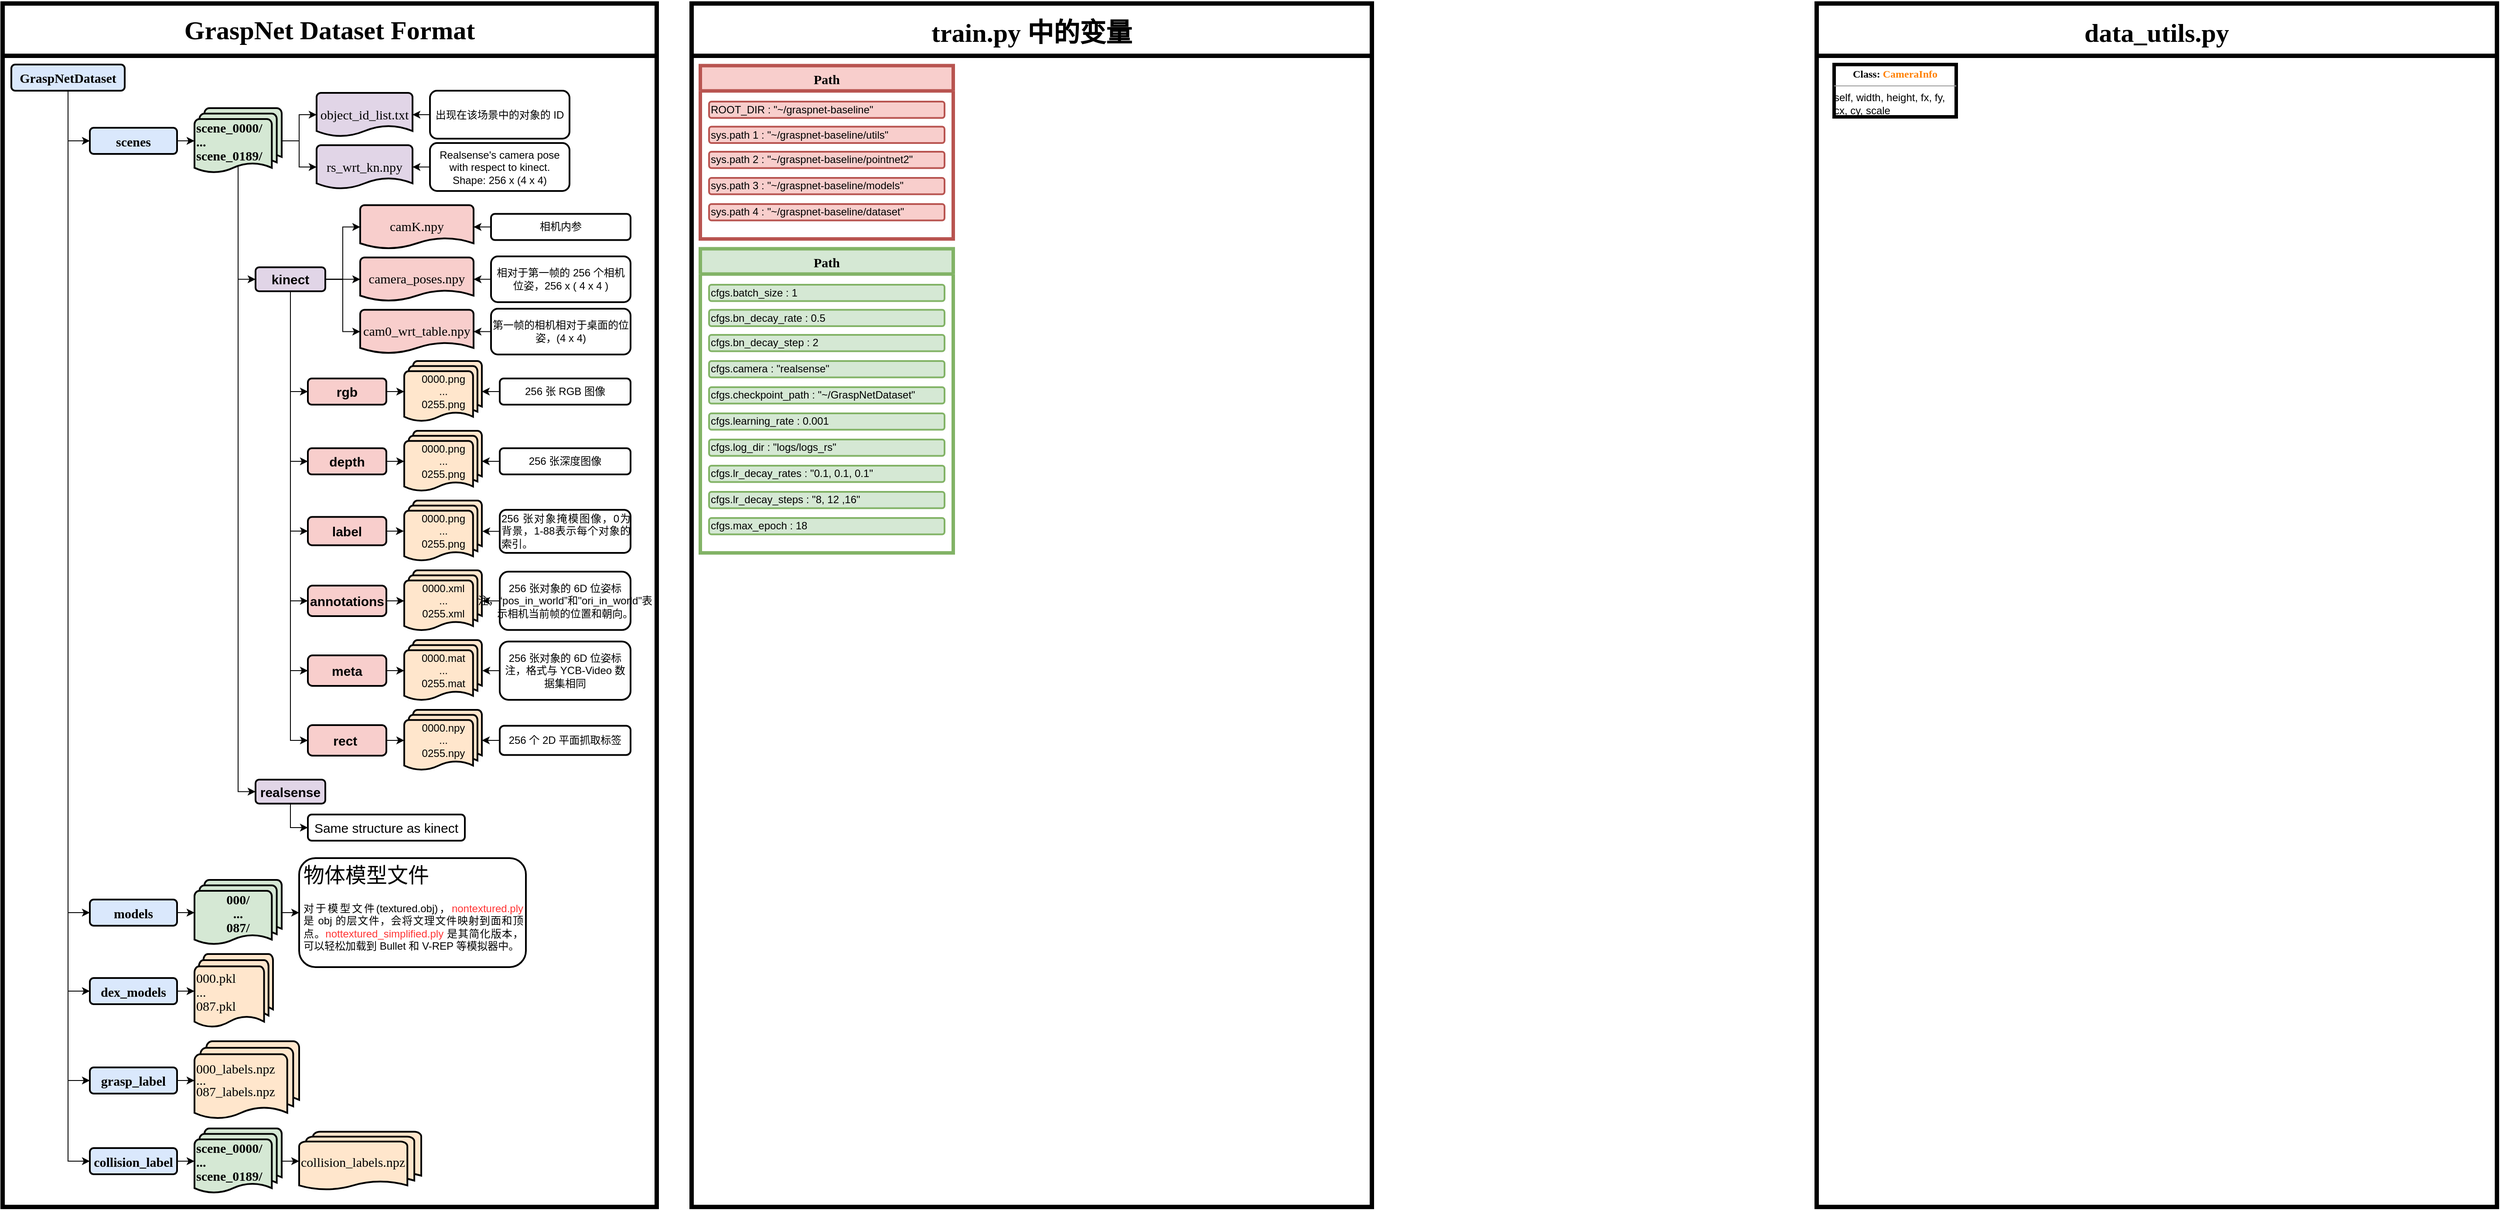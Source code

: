 <mxfile version="22.1.11" type="github">
  <diagram name="第 1 页" id="CiREt7vdbcbse35liX8I">
    <mxGraphModel dx="752" dy="425" grid="1" gridSize="10" guides="1" tooltips="1" connect="1" arrows="1" fold="1" page="1" pageScale="1" pageWidth="4681" pageHeight="3300" math="0" shadow="0">
      <root>
        <mxCell id="0" />
        <mxCell id="1" parent="0" />
        <mxCell id="m-CEzgcybGyN_hAnnrYo-291" value="&lt;h1&gt;&lt;font style=&quot;font-size: 30px;&quot; face=&quot;Times New Roman&quot;&gt;GraspNet Dataset Format&lt;/font&gt;&lt;/h1&gt;" style="swimlane;whiteSpace=wrap;html=1;startSize=60;strokeWidth=5;" parent="1" vertex="1">
          <mxGeometry x="10" y="10" width="750" height="1380" as="geometry">
            <mxRectangle x="10" y="10" width="370" height="80" as="alternateBounds" />
          </mxGeometry>
        </mxCell>
        <mxCell id="m-CEzgcybGyN_hAnnrYo-289" value="" style="group" parent="m-CEzgcybGyN_hAnnrYo-291" vertex="1" connectable="0">
          <mxGeometry x="10" y="70" width="710" height="1295" as="geometry" />
        </mxCell>
        <mxCell id="m-CEzgcybGyN_hAnnrYo-67" value="&lt;h1 style=&quot;font-size: 15px; line-height: 100%;&quot;&gt;&lt;font face=&quot;Times New Roman&quot;&gt;GraspNetDataset&lt;/font&gt;&lt;/h1&gt;" style="rounded=1;whiteSpace=wrap;html=1;align=center;strokeWidth=2;fillColor=#dae8fc;strokeColor=#000000;container=0;" parent="m-CEzgcybGyN_hAnnrYo-289" vertex="1">
          <mxGeometry width="130" height="30" as="geometry" />
        </mxCell>
        <mxCell id="m-CEzgcybGyN_hAnnrYo-72" value="" style="edgeStyle=orthogonalEdgeStyle;rounded=0;orthogonalLoop=1;jettySize=auto;html=1;exitX=0.5;exitY=1;exitDx=0;exitDy=0;entryX=0;entryY=0.5;entryDx=0;entryDy=0;" parent="m-CEzgcybGyN_hAnnrYo-289" source="m-CEzgcybGyN_hAnnrYo-67" target="m-CEzgcybGyN_hAnnrYo-71" edge="1">
          <mxGeometry relative="1" as="geometry" />
        </mxCell>
        <mxCell id="m-CEzgcybGyN_hAnnrYo-74" value="" style="edgeStyle=orthogonalEdgeStyle;rounded=0;orthogonalLoop=1;jettySize=auto;html=1;entryX=0;entryY=0.5;entryDx=0;entryDy=0;exitX=0.5;exitY=1.121;exitDx=0;exitDy=0;exitPerimeter=0;" parent="m-CEzgcybGyN_hAnnrYo-289" source="m-CEzgcybGyN_hAnnrYo-67" target="m-CEzgcybGyN_hAnnrYo-73" edge="1">
          <mxGeometry relative="1" as="geometry" />
        </mxCell>
        <mxCell id="m-CEzgcybGyN_hAnnrYo-76" value="" style="edgeStyle=orthogonalEdgeStyle;rounded=0;orthogonalLoop=1;jettySize=auto;html=1;entryX=0;entryY=0.5;entryDx=0;entryDy=0;" parent="m-CEzgcybGyN_hAnnrYo-289" source="m-CEzgcybGyN_hAnnrYo-67" target="m-CEzgcybGyN_hAnnrYo-75" edge="1">
          <mxGeometry relative="1" as="geometry" />
        </mxCell>
        <mxCell id="m-CEzgcybGyN_hAnnrYo-78" value="" style="edgeStyle=orthogonalEdgeStyle;rounded=0;orthogonalLoop=1;jettySize=auto;html=1;entryX=0;entryY=0.5;entryDx=0;entryDy=0;exitX=0.5;exitY=1;exitDx=0;exitDy=0;" parent="m-CEzgcybGyN_hAnnrYo-289" source="m-CEzgcybGyN_hAnnrYo-67" target="m-CEzgcybGyN_hAnnrYo-77" edge="1">
          <mxGeometry relative="1" as="geometry" />
        </mxCell>
        <mxCell id="m-CEzgcybGyN_hAnnrYo-112" value="&lt;h4&gt;&lt;font style=&quot;font-size: 15px;&quot;&gt;realsense&lt;/font&gt;&lt;/h4&gt;" style="rounded=1;whiteSpace=wrap;html=1;align=center;fillColor=#E1D5E7;strokeColor=#000000;strokeWidth=2;container=0;" parent="m-CEzgcybGyN_hAnnrYo-289" vertex="1">
          <mxGeometry x="280" y="820" width="80" height="27.5" as="geometry" />
        </mxCell>
        <mxCell id="m-CEzgcybGyN_hAnnrYo-126" value="&lt;div style=&quot;&quot;&gt;&lt;font style=&quot;font-size: 15px;&quot;&gt;Same structure as kinect&lt;/font&gt;&lt;/div&gt;" style="text;html=1;strokeColor=default;fillColor=none;align=center;verticalAlign=middle;whiteSpace=wrap;rounded=1;strokeWidth=2;container=0;" parent="m-CEzgcybGyN_hAnnrYo-289" vertex="1">
          <mxGeometry x="340" y="860" width="180" height="30" as="geometry" />
        </mxCell>
        <mxCell id="m-CEzgcybGyN_hAnnrYo-127" value="" style="edgeStyle=orthogonalEdgeStyle;rounded=0;orthogonalLoop=1;jettySize=auto;html=1;entryX=0;entryY=0.5;entryDx=0;entryDy=0;" parent="m-CEzgcybGyN_hAnnrYo-289" source="m-CEzgcybGyN_hAnnrYo-112" target="m-CEzgcybGyN_hAnnrYo-126" edge="1">
          <mxGeometry relative="1" as="geometry" />
        </mxCell>
        <mxCell id="m-CEzgcybGyN_hAnnrYo-69" value="&lt;h2&gt;&lt;font style=&quot;font-size: 15px;&quot; face=&quot;Times New Roman&quot;&gt;scenes&lt;/font&gt;&lt;/h2&gt;" style="rounded=1;whiteSpace=wrap;html=1;fillColor=#dae8fc;strokeColor=#000000;strokeWidth=2;container=0;" parent="m-CEzgcybGyN_hAnnrYo-289" vertex="1">
          <mxGeometry x="90" y="72.5" width="100" height="30" as="geometry" />
        </mxCell>
        <mxCell id="m-CEzgcybGyN_hAnnrYo-70" value="" style="edgeStyle=orthogonalEdgeStyle;rounded=0;orthogonalLoop=1;jettySize=auto;html=1;entryX=0;entryY=0.5;entryDx=0;entryDy=0;" parent="m-CEzgcybGyN_hAnnrYo-289" source="m-CEzgcybGyN_hAnnrYo-67" target="m-CEzgcybGyN_hAnnrYo-69" edge="1">
          <mxGeometry relative="1" as="geometry" />
        </mxCell>
        <mxCell id="m-CEzgcybGyN_hAnnrYo-99" value="&lt;h3 style=&quot;font-size: 15px; line-height: 100%;&quot;&gt;&lt;font style=&quot;font-size: 15px;&quot; face=&quot;Times New Roman&quot;&gt;scene_0000/&lt;br&gt;...&lt;br&gt;scene_0189/&lt;/font&gt;&lt;/h3&gt;" style="strokeWidth=2;html=1;shape=mxgraph.flowchart.multi-document;whiteSpace=wrap;fillColor=#d5e8d4;strokeColor=#000000;align=left;container=0;" parent="m-CEzgcybGyN_hAnnrYo-289" vertex="1">
          <mxGeometry x="210" y="50" width="100" height="75" as="geometry" />
        </mxCell>
        <mxCell id="m-CEzgcybGyN_hAnnrYo-101" value="&lt;p style=&quot;line-height: 100%;&quot;&gt;&lt;font style=&quot;font-size: 15px;&quot; face=&quot;Times New Roman&quot;&gt;object_id_list.txt&lt;/font&gt;&lt;/p&gt;" style="strokeWidth=2;html=1;shape=mxgraph.flowchart.document2;whiteSpace=wrap;size=0.25;fillColor=#e1d5e7;strokeColor=#000000;align=center;container=0;" parent="m-CEzgcybGyN_hAnnrYo-289" vertex="1">
          <mxGeometry x="350" y="32.5" width="110" height="50" as="geometry" />
        </mxCell>
        <mxCell id="m-CEzgcybGyN_hAnnrYo-103" value="&lt;div style=&quot;&quot;&gt;&lt;span style=&quot;background-color: initial;&quot;&gt;出现在该场景中的对象的 ID&lt;/span&gt;&lt;/div&gt;" style="text;html=1;strokeColor=default;fillColor=none;align=center;verticalAlign=middle;whiteSpace=wrap;rounded=1;strokeWidth=2;container=0;" parent="m-CEzgcybGyN_hAnnrYo-289" vertex="1">
          <mxGeometry x="480" y="30" width="160" height="55" as="geometry" />
        </mxCell>
        <mxCell id="m-CEzgcybGyN_hAnnrYo-105" value="&lt;p style=&quot;line-height: 100%;&quot;&gt;&lt;font style=&quot;font-size: 15px;&quot; face=&quot;Times New Roman&quot;&gt;rs_wrt_kn.npy&lt;/font&gt;&lt;/p&gt;" style="strokeWidth=2;html=1;shape=mxgraph.flowchart.document2;whiteSpace=wrap;size=0.25;fillColor=#e1d5e7;strokeColor=#000000;align=center;container=0;" parent="m-CEzgcybGyN_hAnnrYo-289" vertex="1">
          <mxGeometry x="350" y="92.5" width="110" height="50" as="geometry" />
        </mxCell>
        <mxCell id="m-CEzgcybGyN_hAnnrYo-107" value="&lt;div style=&quot;&quot;&gt;&lt;span style=&quot;background-color: initial;&quot;&gt;Realsense&#39;s camera pose with respect to kinect.&lt;/span&gt;&lt;/div&gt;&lt;div style=&quot;&quot;&gt;&lt;span style=&quot;background-color: initial;&quot;&gt;Shape: 256 x (4 x 4)&lt;/span&gt;&lt;/div&gt;" style="text;html=1;strokeColor=default;fillColor=none;align=center;verticalAlign=middle;whiteSpace=wrap;rounded=1;strokeWidth=2;container=0;" parent="m-CEzgcybGyN_hAnnrYo-289" vertex="1">
          <mxGeometry x="480" y="90" width="160" height="55" as="geometry" />
        </mxCell>
        <mxCell id="m-CEzgcybGyN_hAnnrYo-113" value="" style="edgeStyle=orthogonalEdgeStyle;rounded=0;orthogonalLoop=1;jettySize=auto;html=1;exitX=0.5;exitY=0.88;exitDx=0;exitDy=0;exitPerimeter=0;entryX=0;entryY=0.5;entryDx=0;entryDy=0;" parent="m-CEzgcybGyN_hAnnrYo-289" source="m-CEzgcybGyN_hAnnrYo-99" target="m-CEzgcybGyN_hAnnrYo-112" edge="1">
          <mxGeometry relative="1" as="geometry" />
        </mxCell>
        <mxCell id="m-CEzgcybGyN_hAnnrYo-100" value="" style="edgeStyle=orthogonalEdgeStyle;rounded=0;orthogonalLoop=1;jettySize=auto;html=1;" parent="m-CEzgcybGyN_hAnnrYo-289" source="m-CEzgcybGyN_hAnnrYo-69" target="m-CEzgcybGyN_hAnnrYo-99" edge="1">
          <mxGeometry relative="1" as="geometry" />
        </mxCell>
        <mxCell id="m-CEzgcybGyN_hAnnrYo-102" value="" style="edgeStyle=orthogonalEdgeStyle;rounded=0;orthogonalLoop=1;jettySize=auto;html=1;" parent="m-CEzgcybGyN_hAnnrYo-289" source="m-CEzgcybGyN_hAnnrYo-99" target="m-CEzgcybGyN_hAnnrYo-101" edge="1">
          <mxGeometry relative="1" as="geometry" />
        </mxCell>
        <mxCell id="m-CEzgcybGyN_hAnnrYo-104" value="" style="edgeStyle=orthogonalEdgeStyle;rounded=0;orthogonalLoop=1;jettySize=auto;html=1;" parent="m-CEzgcybGyN_hAnnrYo-289" source="m-CEzgcybGyN_hAnnrYo-103" target="m-CEzgcybGyN_hAnnrYo-101" edge="1">
          <mxGeometry relative="1" as="geometry" />
        </mxCell>
        <mxCell id="m-CEzgcybGyN_hAnnrYo-106" value="" style="edgeStyle=orthogonalEdgeStyle;rounded=0;orthogonalLoop=1;jettySize=auto;html=1;" parent="m-CEzgcybGyN_hAnnrYo-289" source="m-CEzgcybGyN_hAnnrYo-99" target="m-CEzgcybGyN_hAnnrYo-105" edge="1">
          <mxGeometry relative="1" as="geometry" />
        </mxCell>
        <mxCell id="m-CEzgcybGyN_hAnnrYo-108" value="" style="edgeStyle=orthogonalEdgeStyle;rounded=0;orthogonalLoop=1;jettySize=auto;html=1;" parent="m-CEzgcybGyN_hAnnrYo-289" source="m-CEzgcybGyN_hAnnrYo-107" target="m-CEzgcybGyN_hAnnrYo-105" edge="1">
          <mxGeometry relative="1" as="geometry" />
        </mxCell>
        <mxCell id="m-CEzgcybGyN_hAnnrYo-71" value="&lt;h2&gt;&lt;font style=&quot;font-size: 15px;&quot; face=&quot;Times New Roman&quot;&gt;models&lt;/font&gt;&lt;/h2&gt;" style="rounded=1;whiteSpace=wrap;html=1;fillColor=#dae8fc;strokeColor=#000000;strokeWidth=2;container=0;" parent="m-CEzgcybGyN_hAnnrYo-289" vertex="1">
          <mxGeometry x="90" y="957.5" width="100" height="30" as="geometry" />
        </mxCell>
        <mxCell id="m-CEzgcybGyN_hAnnrYo-93" value="&lt;h3 style=&quot;font-size: 15px; line-height: 100%;&quot;&gt;&lt;font style=&quot;font-size: 15px;&quot; face=&quot;Times New Roman&quot;&gt;000/&lt;br&gt;...&lt;br&gt;087/&lt;/font&gt;&lt;/h3&gt;" style="strokeWidth=2;html=1;shape=mxgraph.flowchart.multi-document;whiteSpace=wrap;fillColor=#d5e8d4;strokeColor=#000000;align=center;container=0;" parent="m-CEzgcybGyN_hAnnrYo-289" vertex="1">
          <mxGeometry x="210" y="935" width="100" height="75" as="geometry" />
        </mxCell>
        <mxCell id="m-CEzgcybGyN_hAnnrYo-95" value="&lt;h1&gt;&lt;span style=&quot;font-weight: normal;&quot;&gt;&lt;font face=&quot;Times New Roman&quot;&gt;物体模型文件&lt;/font&gt;&lt;/span&gt;&lt;/h1&gt;&lt;p style=&quot;text-align: justify;&quot;&gt;对于模型文件(textured.obj)，&lt;font color=&quot;#ff3333&quot;&gt;nontextured.ply&lt;/font&gt; 是 obj 的层文件，会将文理文件映射到面和顶点。&lt;font color=&quot;#ff3333&quot;&gt;nottextured_simplified.ply&lt;/font&gt; 是其简化版本，可以轻松加载到 Bullet 和 V-REP 等模拟器中。&lt;/p&gt;" style="text;html=1;strokeColor=default;fillColor=none;spacing=5;spacingTop=-20;whiteSpace=wrap;overflow=hidden;rounded=1;strokeWidth=2;container=0;" parent="m-CEzgcybGyN_hAnnrYo-289" vertex="1">
          <mxGeometry x="330" y="910" width="260" height="125" as="geometry" />
        </mxCell>
        <mxCell id="m-CEzgcybGyN_hAnnrYo-94" value="" style="edgeStyle=orthogonalEdgeStyle;rounded=0;orthogonalLoop=1;jettySize=auto;html=1;" parent="m-CEzgcybGyN_hAnnrYo-289" source="m-CEzgcybGyN_hAnnrYo-71" target="m-CEzgcybGyN_hAnnrYo-93" edge="1">
          <mxGeometry relative="1" as="geometry" />
        </mxCell>
        <mxCell id="m-CEzgcybGyN_hAnnrYo-96" value="" style="edgeStyle=orthogonalEdgeStyle;rounded=0;orthogonalLoop=1;jettySize=auto;html=1;" parent="m-CEzgcybGyN_hAnnrYo-289" source="m-CEzgcybGyN_hAnnrYo-93" target="m-CEzgcybGyN_hAnnrYo-95" edge="1">
          <mxGeometry relative="1" as="geometry" />
        </mxCell>
        <mxCell id="m-CEzgcybGyN_hAnnrYo-73" value="&lt;h2&gt;&lt;font style=&quot;font-size: 15px;&quot; face=&quot;Times New Roman&quot;&gt;dex_models&lt;/font&gt;&lt;/h2&gt;" style="rounded=1;whiteSpace=wrap;html=1;fillColor=#dae8fc;strokeColor=#000000;strokeWidth=2;container=0;" parent="m-CEzgcybGyN_hAnnrYo-289" vertex="1">
          <mxGeometry x="90" y="1047.5" width="100" height="30" as="geometry" />
        </mxCell>
        <mxCell id="m-CEzgcybGyN_hAnnrYo-88" value="&lt;p style=&quot;line-height: 100%; font-size: 15px;&quot;&gt;&lt;font style=&quot;font-size: 15px;&quot; face=&quot;Times New Roman&quot;&gt;000.pkl&lt;br&gt;...&lt;br&gt;087.pkl&lt;/font&gt;&lt;/p&gt;" style="strokeWidth=2;html=1;shape=mxgraph.flowchart.multi-document;whiteSpace=wrap;fillColor=#ffe6cc;strokeColor=#000000;align=left;container=0;" parent="m-CEzgcybGyN_hAnnrYo-289" vertex="1">
          <mxGeometry x="210" y="1020" width="90" height="85" as="geometry" />
        </mxCell>
        <mxCell id="m-CEzgcybGyN_hAnnrYo-89" value="" style="edgeStyle=orthogonalEdgeStyle;rounded=0;orthogonalLoop=1;jettySize=auto;html=1;" parent="m-CEzgcybGyN_hAnnrYo-289" source="m-CEzgcybGyN_hAnnrYo-73" target="m-CEzgcybGyN_hAnnrYo-88" edge="1">
          <mxGeometry relative="1" as="geometry" />
        </mxCell>
        <mxCell id="m-CEzgcybGyN_hAnnrYo-75" value="&lt;h2&gt;&lt;font style=&quot;font-size: 15px;&quot; face=&quot;Times New Roman&quot;&gt;grasp_label&lt;/font&gt;&lt;/h2&gt;" style="rounded=1;whiteSpace=wrap;html=1;fillColor=#dae8fc;strokeColor=#000000;strokeWidth=2;container=0;" parent="m-CEzgcybGyN_hAnnrYo-289" vertex="1">
          <mxGeometry x="90" y="1150" width="100" height="30" as="geometry" />
        </mxCell>
        <mxCell id="m-CEzgcybGyN_hAnnrYo-84" value="&lt;div style=&quot;line-height: 100%;&quot;&gt;&lt;span style=&quot;font-size: 15px;&quot;&gt;&lt;font face=&quot;Times New Roman&quot;&gt;000_labels.npz&lt;/font&gt;&lt;/span&gt;&lt;/div&gt;&lt;div style=&quot;line-height: 100%;&quot;&gt;&lt;span style=&quot;font-size: 15px;&quot;&gt;&lt;font face=&quot;gPePc3Dz50U2czc4cAkq&quot;&gt;...&lt;/font&gt;&lt;/span&gt;&lt;/div&gt;&lt;div style=&quot;line-height: 100%;&quot;&gt;&lt;span style=&quot;font-size: 15px;&quot;&gt;&lt;font face=&quot;gPePc3Dz50U2czc4cAkq&quot;&gt;087_labels.npz&lt;/font&gt;&lt;/span&gt;&lt;/div&gt;" style="strokeWidth=2;html=1;shape=mxgraph.flowchart.multi-document;whiteSpace=wrap;fillColor=#ffe6cc;strokeColor=#000000;align=left;container=0;" parent="m-CEzgcybGyN_hAnnrYo-289" vertex="1">
          <mxGeometry x="210" y="1120" width="120" height="90" as="geometry" />
        </mxCell>
        <mxCell id="m-CEzgcybGyN_hAnnrYo-85" value="" style="edgeStyle=orthogonalEdgeStyle;rounded=0;orthogonalLoop=1;jettySize=auto;html=1;" parent="m-CEzgcybGyN_hAnnrYo-289" source="m-CEzgcybGyN_hAnnrYo-75" target="m-CEzgcybGyN_hAnnrYo-84" edge="1">
          <mxGeometry relative="1" as="geometry" />
        </mxCell>
        <mxCell id="m-CEzgcybGyN_hAnnrYo-77" value="&lt;h2&gt;&lt;font style=&quot;font-size: 15px;&quot; face=&quot;Times New Roman&quot;&gt;collision_label&lt;/font&gt;&lt;/h2&gt;" style="rounded=1;whiteSpace=wrap;html=1;fillColor=#dae8fc;strokeColor=#000000;strokeWidth=2;container=0;" parent="m-CEzgcybGyN_hAnnrYo-289" vertex="1">
          <mxGeometry x="90" y="1242.5" width="100" height="30" as="geometry" />
        </mxCell>
        <mxCell id="m-CEzgcybGyN_hAnnrYo-79" value="&lt;h3 style=&quot;font-size: 15px; line-height: 100%;&quot;&gt;&lt;font style=&quot;font-size: 15px;&quot; face=&quot;Times New Roman&quot;&gt;scene_0000/&lt;br&gt;...&lt;br&gt;scene_0189/&lt;/font&gt;&lt;/h3&gt;" style="strokeWidth=2;html=1;shape=mxgraph.flowchart.multi-document;whiteSpace=wrap;fillColor=#d5e8d4;strokeColor=#000000;align=left;container=0;" parent="m-CEzgcybGyN_hAnnrYo-289" vertex="1">
          <mxGeometry x="210" y="1220" width="100" height="75" as="geometry" />
        </mxCell>
        <mxCell id="m-CEzgcybGyN_hAnnrYo-81" value="&lt;font style=&quot;font-size: 15px;&quot; face=&quot;Times New Roman&quot;&gt;collision_labels.npz&lt;/font&gt;" style="strokeWidth=2;html=1;shape=mxgraph.flowchart.multi-document;whiteSpace=wrap;fillColor=#ffe6cc;strokeColor=#000000;align=left;container=0;" parent="m-CEzgcybGyN_hAnnrYo-289" vertex="1">
          <mxGeometry x="330" y="1223.75" width="140" height="67.5" as="geometry" />
        </mxCell>
        <mxCell id="m-CEzgcybGyN_hAnnrYo-80" value="" style="edgeStyle=orthogonalEdgeStyle;rounded=0;orthogonalLoop=1;jettySize=auto;html=1;" parent="m-CEzgcybGyN_hAnnrYo-289" source="m-CEzgcybGyN_hAnnrYo-77" target="m-CEzgcybGyN_hAnnrYo-79" edge="1">
          <mxGeometry relative="1" as="geometry" />
        </mxCell>
        <mxCell id="m-CEzgcybGyN_hAnnrYo-82" value="" style="edgeStyle=orthogonalEdgeStyle;rounded=0;orthogonalLoop=1;jettySize=auto;html=1;" parent="m-CEzgcybGyN_hAnnrYo-289" source="m-CEzgcybGyN_hAnnrYo-79" target="m-CEzgcybGyN_hAnnrYo-81" edge="1">
          <mxGeometry relative="1" as="geometry" />
        </mxCell>
        <mxCell id="m-CEzgcybGyN_hAnnrYo-192" value="&lt;h4&gt;&lt;span style=&quot;font-size: 15px;&quot;&gt;rect&amp;nbsp;&lt;/span&gt;&lt;/h4&gt;" style="rounded=1;whiteSpace=wrap;html=1;align=center;fillColor=#f8cecc;strokeColor=#000000;strokeWidth=2;container=0;" parent="m-CEzgcybGyN_hAnnrYo-289" vertex="1">
          <mxGeometry x="340" y="757.5" width="90" height="35" as="geometry" />
        </mxCell>
        <mxCell id="m-CEzgcybGyN_hAnnrYo-194" value="0000.npy&lt;br&gt;...&lt;br&gt;0255.npy" style="strokeWidth=2;html=1;shape=mxgraph.flowchart.multi-document;whiteSpace=wrap;fillColor=#ffe6cc;strokeColor=#000000;container=0;" parent="m-CEzgcybGyN_hAnnrYo-289" vertex="1">
          <mxGeometry x="450.5" y="740" width="89" height="70" as="geometry" />
        </mxCell>
        <mxCell id="m-CEzgcybGyN_hAnnrYo-196" value="&lt;div style=&quot;&quot;&gt;256 个 2D 平面抓取标签&lt;/div&gt;" style="text;html=1;strokeColor=default;fillColor=none;align=center;verticalAlign=middle;whiteSpace=wrap;rounded=1;strokeWidth=2;container=0;" parent="m-CEzgcybGyN_hAnnrYo-289" vertex="1">
          <mxGeometry x="560" y="758.28" width="150" height="33.44" as="geometry" />
        </mxCell>
        <mxCell id="m-CEzgcybGyN_hAnnrYo-195" value="" style="edgeStyle=orthogonalEdgeStyle;rounded=0;orthogonalLoop=1;jettySize=auto;html=1;" parent="m-CEzgcybGyN_hAnnrYo-289" source="m-CEzgcybGyN_hAnnrYo-192" target="m-CEzgcybGyN_hAnnrYo-194" edge="1">
          <mxGeometry relative="1" as="geometry" />
        </mxCell>
        <mxCell id="m-CEzgcybGyN_hAnnrYo-197" value="" style="edgeStyle=orthogonalEdgeStyle;rounded=0;orthogonalLoop=1;jettySize=auto;html=1;" parent="m-CEzgcybGyN_hAnnrYo-289" source="m-CEzgcybGyN_hAnnrYo-196" target="m-CEzgcybGyN_hAnnrYo-194" edge="1">
          <mxGeometry relative="1" as="geometry" />
        </mxCell>
        <mxCell id="m-CEzgcybGyN_hAnnrYo-183" value="&lt;h4&gt;&lt;span style=&quot;font-size: 15px;&quot;&gt;meta&lt;/span&gt;&lt;/h4&gt;" style="rounded=1;whiteSpace=wrap;html=1;align=center;fillColor=#f8cecc;strokeColor=#000000;strokeWidth=2;container=0;" parent="m-CEzgcybGyN_hAnnrYo-289" vertex="1">
          <mxGeometry x="340" y="677.5" width="90" height="35" as="geometry" />
        </mxCell>
        <mxCell id="m-CEzgcybGyN_hAnnrYo-185" value="0000.mat&lt;br&gt;...&lt;br&gt;0255.mat" style="strokeWidth=2;html=1;shape=mxgraph.flowchart.multi-document;whiteSpace=wrap;fillColor=#ffe6cc;strokeColor=#000000;container=0;" parent="m-CEzgcybGyN_hAnnrYo-289" vertex="1">
          <mxGeometry x="450.5" y="660" width="89" height="70" as="geometry" />
        </mxCell>
        <mxCell id="m-CEzgcybGyN_hAnnrYo-187" value="&lt;div style=&quot;&quot;&gt;256 张对象的 6D 位姿标注，格式与 YCB-Video 数据集相同&lt;/div&gt;" style="text;html=1;strokeColor=default;fillColor=none;align=center;verticalAlign=middle;whiteSpace=wrap;rounded=1;strokeWidth=2;container=0;" parent="m-CEzgcybGyN_hAnnrYo-289" vertex="1">
          <mxGeometry x="560" y="661.57" width="150" height="66.87" as="geometry" />
        </mxCell>
        <mxCell id="m-CEzgcybGyN_hAnnrYo-186" value="" style="edgeStyle=orthogonalEdgeStyle;rounded=0;orthogonalLoop=1;jettySize=auto;html=1;" parent="m-CEzgcybGyN_hAnnrYo-289" source="m-CEzgcybGyN_hAnnrYo-183" target="m-CEzgcybGyN_hAnnrYo-185" edge="1">
          <mxGeometry relative="1" as="geometry" />
        </mxCell>
        <mxCell id="m-CEzgcybGyN_hAnnrYo-188" value="" style="edgeStyle=orthogonalEdgeStyle;rounded=0;orthogonalLoop=1;jettySize=auto;html=1;" parent="m-CEzgcybGyN_hAnnrYo-289" source="m-CEzgcybGyN_hAnnrYo-187" target="m-CEzgcybGyN_hAnnrYo-185" edge="1">
          <mxGeometry relative="1" as="geometry" />
        </mxCell>
        <mxCell id="m-CEzgcybGyN_hAnnrYo-152" value="&lt;h4&gt;&lt;span style=&quot;font-size: 15px;&quot;&gt;annotations&lt;/span&gt;&lt;/h4&gt;" style="rounded=1;whiteSpace=wrap;html=1;align=center;fillColor=#f8cecc;strokeColor=#000000;strokeWidth=2;container=0;" parent="m-CEzgcybGyN_hAnnrYo-289" vertex="1">
          <mxGeometry x="340" y="597.5" width="90" height="35" as="geometry" />
        </mxCell>
        <mxCell id="m-CEzgcybGyN_hAnnrYo-176" value="0000.xml&lt;br&gt;...&lt;br&gt;0255.xml" style="strokeWidth=2;html=1;shape=mxgraph.flowchart.multi-document;whiteSpace=wrap;fillColor=#ffe6cc;strokeColor=#000000;container=0;" parent="m-CEzgcybGyN_hAnnrYo-289" vertex="1">
          <mxGeometry x="450.5" y="580" width="89" height="70" as="geometry" />
        </mxCell>
        <mxCell id="m-CEzgcybGyN_hAnnrYo-178" value="&lt;div style=&quot;&quot;&gt;256 张对象的 6D 位姿标注，“pos_in_world”和&quot;ori_in_world&quot;表示相机当前帧的位置和朝向。&lt;/div&gt;" style="text;html=1;strokeColor=default;fillColor=none;align=center;verticalAlign=middle;whiteSpace=wrap;rounded=1;strokeWidth=2;container=0;" parent="m-CEzgcybGyN_hAnnrYo-289" vertex="1">
          <mxGeometry x="560" y="581.56" width="150" height="66.87" as="geometry" />
        </mxCell>
        <mxCell id="m-CEzgcybGyN_hAnnrYo-177" value="" style="edgeStyle=orthogonalEdgeStyle;rounded=0;orthogonalLoop=1;jettySize=auto;html=1;" parent="m-CEzgcybGyN_hAnnrYo-289" source="m-CEzgcybGyN_hAnnrYo-152" target="m-CEzgcybGyN_hAnnrYo-176" edge="1">
          <mxGeometry relative="1" as="geometry" />
        </mxCell>
        <mxCell id="m-CEzgcybGyN_hAnnrYo-179" value="" style="edgeStyle=orthogonalEdgeStyle;rounded=0;orthogonalLoop=1;jettySize=auto;html=1;" parent="m-CEzgcybGyN_hAnnrYo-289" source="m-CEzgcybGyN_hAnnrYo-178" target="m-CEzgcybGyN_hAnnrYo-176" edge="1">
          <mxGeometry relative="1" as="geometry" />
        </mxCell>
        <mxCell id="m-CEzgcybGyN_hAnnrYo-150" value="&lt;h4&gt;&lt;span style=&quot;font-size: 15px;&quot;&gt;label&lt;/span&gt;&lt;/h4&gt;" style="rounded=1;whiteSpace=wrap;html=1;align=center;fillColor=#f8cecc;strokeColor=#000000;strokeWidth=2;container=0;" parent="m-CEzgcybGyN_hAnnrYo-289" vertex="1">
          <mxGeometry x="340" y="518.75" width="90" height="32.5" as="geometry" />
        </mxCell>
        <mxCell id="m-CEzgcybGyN_hAnnrYo-168" value="0000.png&lt;br&gt;...&lt;br&gt;0255.png" style="strokeWidth=2;html=1;shape=mxgraph.flowchart.multi-document;whiteSpace=wrap;fillColor=#ffe6cc;strokeColor=#000000;container=0;" parent="m-CEzgcybGyN_hAnnrYo-289" vertex="1">
          <mxGeometry x="450.5" y="500" width="89" height="70" as="geometry" />
        </mxCell>
        <mxCell id="m-CEzgcybGyN_hAnnrYo-172" value="&lt;div style=&quot;text-align: justify;&quot;&gt;256 张对象掩模图像，0为背景，1-88表示每个对象的索引。&lt;/div&gt;" style="text;html=1;strokeColor=default;fillColor=none;align=left;verticalAlign=middle;whiteSpace=wrap;rounded=1;strokeWidth=2;container=0;" parent="m-CEzgcybGyN_hAnnrYo-289" vertex="1">
          <mxGeometry x="560" y="510.63" width="150" height="49.37" as="geometry" />
        </mxCell>
        <mxCell id="m-CEzgcybGyN_hAnnrYo-171" value="" style="edgeStyle=orthogonalEdgeStyle;rounded=0;orthogonalLoop=1;jettySize=auto;html=1;" parent="m-CEzgcybGyN_hAnnrYo-289" source="m-CEzgcybGyN_hAnnrYo-150" target="m-CEzgcybGyN_hAnnrYo-168" edge="1">
          <mxGeometry relative="1" as="geometry" />
        </mxCell>
        <mxCell id="m-CEzgcybGyN_hAnnrYo-173" value="" style="edgeStyle=orthogonalEdgeStyle;rounded=0;orthogonalLoop=1;jettySize=auto;html=1;" parent="m-CEzgcybGyN_hAnnrYo-289" source="m-CEzgcybGyN_hAnnrYo-172" target="m-CEzgcybGyN_hAnnrYo-168" edge="1">
          <mxGeometry relative="1" as="geometry" />
        </mxCell>
        <mxCell id="m-CEzgcybGyN_hAnnrYo-148" value="&lt;h4&gt;&lt;span style=&quot;font-size: 15px;&quot;&gt;depth&lt;/span&gt;&lt;/h4&gt;" style="rounded=1;whiteSpace=wrap;html=1;align=center;fillColor=#f8cecc;strokeColor=#000000;strokeWidth=2;container=0;" parent="m-CEzgcybGyN_hAnnrYo-289" vertex="1">
          <mxGeometry x="340" y="440" width="90" height="30" as="geometry" />
        </mxCell>
        <mxCell id="m-CEzgcybGyN_hAnnrYo-162" value="0000.png&lt;br&gt;...&lt;br&gt;0255.png" style="strokeWidth=2;html=1;shape=mxgraph.flowchart.multi-document;whiteSpace=wrap;fillColor=#ffe6cc;strokeColor=#000000;container=0;" parent="m-CEzgcybGyN_hAnnrYo-289" vertex="1">
          <mxGeometry x="450.5" y="420" width="89" height="70" as="geometry" />
        </mxCell>
        <mxCell id="m-CEzgcybGyN_hAnnrYo-164" value="&lt;div style=&quot;&quot;&gt;256 张深度图像&lt;/div&gt;" style="text;html=1;strokeColor=default;fillColor=none;align=center;verticalAlign=middle;whiteSpace=wrap;rounded=1;strokeWidth=2;container=0;" parent="m-CEzgcybGyN_hAnnrYo-289" vertex="1">
          <mxGeometry x="560" y="440" width="150" height="30" as="geometry" />
        </mxCell>
        <mxCell id="m-CEzgcybGyN_hAnnrYo-163" value="" style="edgeStyle=orthogonalEdgeStyle;rounded=0;orthogonalLoop=1;jettySize=auto;html=1;" parent="m-CEzgcybGyN_hAnnrYo-289" source="m-CEzgcybGyN_hAnnrYo-148" target="m-CEzgcybGyN_hAnnrYo-162" edge="1">
          <mxGeometry relative="1" as="geometry" />
        </mxCell>
        <mxCell id="m-CEzgcybGyN_hAnnrYo-165" value="" style="edgeStyle=orthogonalEdgeStyle;rounded=0;orthogonalLoop=1;jettySize=auto;html=1;" parent="m-CEzgcybGyN_hAnnrYo-289" source="m-CEzgcybGyN_hAnnrYo-164" target="m-CEzgcybGyN_hAnnrYo-162" edge="1">
          <mxGeometry relative="1" as="geometry" />
        </mxCell>
        <mxCell id="m-CEzgcybGyN_hAnnrYo-146" value="&lt;h4&gt;&lt;span style=&quot;font-size: 15px;&quot;&gt;rgb&lt;/span&gt;&lt;/h4&gt;" style="rounded=1;whiteSpace=wrap;html=1;align=center;fillColor=#f8cecc;strokeColor=#000000;strokeWidth=2;container=0;" parent="m-CEzgcybGyN_hAnnrYo-289" vertex="1">
          <mxGeometry x="340" y="360" width="90" height="30" as="geometry" />
        </mxCell>
        <mxCell id="m-CEzgcybGyN_hAnnrYo-156" value="0000.png&lt;br&gt;...&lt;br&gt;0255.png" style="strokeWidth=2;html=1;shape=mxgraph.flowchart.multi-document;whiteSpace=wrap;fillColor=#ffe6cc;strokeColor=#000000;container=0;" parent="m-CEzgcybGyN_hAnnrYo-289" vertex="1">
          <mxGeometry x="450.5" y="340" width="89" height="70" as="geometry" />
        </mxCell>
        <mxCell id="m-CEzgcybGyN_hAnnrYo-158" value="&lt;div style=&quot;&quot;&gt;256 张 RGB 图像&lt;/div&gt;" style="text;html=1;strokeColor=default;fillColor=none;align=center;verticalAlign=middle;whiteSpace=wrap;rounded=1;strokeWidth=2;container=0;" parent="m-CEzgcybGyN_hAnnrYo-289" vertex="1">
          <mxGeometry x="560" y="360" width="150" height="30" as="geometry" />
        </mxCell>
        <mxCell id="m-CEzgcybGyN_hAnnrYo-157" value="" style="edgeStyle=orthogonalEdgeStyle;rounded=0;orthogonalLoop=1;jettySize=auto;html=1;" parent="m-CEzgcybGyN_hAnnrYo-289" source="m-CEzgcybGyN_hAnnrYo-146" target="m-CEzgcybGyN_hAnnrYo-156" edge="1">
          <mxGeometry relative="1" as="geometry" />
        </mxCell>
        <mxCell id="m-CEzgcybGyN_hAnnrYo-159" value="" style="edgeStyle=orthogonalEdgeStyle;rounded=0;orthogonalLoop=1;jettySize=auto;html=1;" parent="m-CEzgcybGyN_hAnnrYo-289" source="m-CEzgcybGyN_hAnnrYo-158" target="m-CEzgcybGyN_hAnnrYo-156" edge="1">
          <mxGeometry relative="1" as="geometry" />
        </mxCell>
        <mxCell id="m-CEzgcybGyN_hAnnrYo-110" value="&lt;h4&gt;&lt;font style=&quot;font-size: 15px;&quot;&gt;kinect&lt;/font&gt;&lt;/h4&gt;" style="rounded=1;whiteSpace=wrap;html=1;align=center;fillColor=#e1d5e7;strokeColor=#000000;strokeWidth=2;container=0;" parent="m-CEzgcybGyN_hAnnrYo-289" vertex="1">
          <mxGeometry x="280" y="232.5" width="80" height="27.5" as="geometry" />
        </mxCell>
        <mxCell id="m-CEzgcybGyN_hAnnrYo-111" value="" style="edgeStyle=orthogonalEdgeStyle;rounded=0;orthogonalLoop=1;jettySize=auto;html=1;entryX=0;entryY=0.5;entryDx=0;entryDy=0;" parent="m-CEzgcybGyN_hAnnrYo-289" source="m-CEzgcybGyN_hAnnrYo-99" target="m-CEzgcybGyN_hAnnrYo-110" edge="1">
          <mxGeometry relative="1" as="geometry" />
        </mxCell>
        <mxCell id="m-CEzgcybGyN_hAnnrYo-132" value="" style="edgeStyle=orthogonalEdgeStyle;rounded=0;orthogonalLoop=1;jettySize=auto;html=1;entryX=0;entryY=0.5;entryDx=0;entryDy=0;entryPerimeter=0;" parent="m-CEzgcybGyN_hAnnrYo-289" source="m-CEzgcybGyN_hAnnrYo-110" target="m-CEzgcybGyN_hAnnrYo-129" edge="1">
          <mxGeometry relative="1" as="geometry" />
        </mxCell>
        <mxCell id="m-CEzgcybGyN_hAnnrYo-133" style="edgeStyle=orthogonalEdgeStyle;rounded=0;orthogonalLoop=1;jettySize=auto;html=1;" parent="m-CEzgcybGyN_hAnnrYo-289" source="m-CEzgcybGyN_hAnnrYo-110" target="m-CEzgcybGyN_hAnnrYo-130" edge="1">
          <mxGeometry relative="1" as="geometry" />
        </mxCell>
        <mxCell id="m-CEzgcybGyN_hAnnrYo-134" style="edgeStyle=orthogonalEdgeStyle;rounded=0;orthogonalLoop=1;jettySize=auto;html=1;entryX=0;entryY=0.5;entryDx=0;entryDy=0;entryPerimeter=0;" parent="m-CEzgcybGyN_hAnnrYo-289" source="m-CEzgcybGyN_hAnnrYo-110" target="m-CEzgcybGyN_hAnnrYo-131" edge="1">
          <mxGeometry relative="1" as="geometry" />
        </mxCell>
        <mxCell id="m-CEzgcybGyN_hAnnrYo-129" value="&lt;p style=&quot;line-height: 100%;&quot;&gt;&lt;font style=&quot;font-size: 15px;&quot; face=&quot;Times New Roman&quot;&gt;camK.npy&lt;/font&gt;&lt;/p&gt;" style="strokeWidth=2;html=1;shape=mxgraph.flowchart.document2;whiteSpace=wrap;size=0.25;fillColor=#f8cecc;strokeColor=#000000;align=center;container=0;" parent="m-CEzgcybGyN_hAnnrYo-289" vertex="1">
          <mxGeometry x="400" y="161.25" width="130" height="50" as="geometry" />
        </mxCell>
        <mxCell id="m-CEzgcybGyN_hAnnrYo-130" value="&lt;p style=&quot;line-height: 100%;&quot;&gt;&lt;font style=&quot;font-size: 15px;&quot; face=&quot;Times New Roman&quot;&gt;camera_poses.npy&lt;/font&gt;&lt;/p&gt;" style="strokeWidth=2;html=1;shape=mxgraph.flowchart.document2;whiteSpace=wrap;size=0.25;fillColor=#f8cecc;strokeColor=#000000;align=center;container=0;" parent="m-CEzgcybGyN_hAnnrYo-289" vertex="1">
          <mxGeometry x="400" y="221.25" width="130" height="50" as="geometry" />
        </mxCell>
        <mxCell id="m-CEzgcybGyN_hAnnrYo-131" value="&lt;p style=&quot;line-height: 100%;&quot;&gt;&lt;font style=&quot;font-size: 15px;&quot; face=&quot;Times New Roman&quot;&gt;cam0_wrt_table.npy&lt;/font&gt;&lt;/p&gt;" style="strokeWidth=2;html=1;shape=mxgraph.flowchart.document2;whiteSpace=wrap;size=0.25;fillColor=#f8cecc;strokeColor=#000000;align=center;container=0;" parent="m-CEzgcybGyN_hAnnrYo-289" vertex="1">
          <mxGeometry x="400" y="281.25" width="130" height="50" as="geometry" />
        </mxCell>
        <mxCell id="m-CEzgcybGyN_hAnnrYo-135" value="&lt;div style=&quot;&quot;&gt;相机内参&lt;/div&gt;" style="text;html=1;strokeColor=default;fillColor=none;align=center;verticalAlign=middle;whiteSpace=wrap;rounded=1;strokeWidth=2;container=0;" parent="m-CEzgcybGyN_hAnnrYo-289" vertex="1">
          <mxGeometry x="550" y="171.25" width="160" height="30" as="geometry" />
        </mxCell>
        <mxCell id="m-CEzgcybGyN_hAnnrYo-136" value="&lt;div style=&quot;&quot;&gt;&lt;span style=&quot;background-color: initial;&quot;&gt;相对于第一帧的 256 个相机位姿，256 x ( 4 x 4 )&lt;/span&gt;&lt;/div&gt;" style="text;html=1;strokeColor=default;fillColor=none;align=center;verticalAlign=middle;whiteSpace=wrap;rounded=1;strokeWidth=2;container=0;" parent="m-CEzgcybGyN_hAnnrYo-289" vertex="1">
          <mxGeometry x="550" y="220" width="160" height="52.5" as="geometry" />
        </mxCell>
        <mxCell id="m-CEzgcybGyN_hAnnrYo-137" value="&lt;div style=&quot;&quot;&gt;第一帧的相机相对于桌面的位姿，(4 x 4)&lt;/div&gt;" style="text;html=1;strokeColor=default;fillColor=none;align=center;verticalAlign=middle;whiteSpace=wrap;rounded=1;strokeWidth=2;container=0;" parent="m-CEzgcybGyN_hAnnrYo-289" vertex="1">
          <mxGeometry x="550" y="280" width="160" height="52.5" as="geometry" />
        </mxCell>
        <mxCell id="m-CEzgcybGyN_hAnnrYo-140" style="edgeStyle=orthogonalEdgeStyle;rounded=0;orthogonalLoop=1;jettySize=auto;html=1;entryX=1;entryY=0.5;entryDx=0;entryDy=0;entryPerimeter=0;" parent="m-CEzgcybGyN_hAnnrYo-289" source="m-CEzgcybGyN_hAnnrYo-135" target="m-CEzgcybGyN_hAnnrYo-129" edge="1">
          <mxGeometry relative="1" as="geometry" />
        </mxCell>
        <mxCell id="m-CEzgcybGyN_hAnnrYo-143" style="edgeStyle=orthogonalEdgeStyle;rounded=0;orthogonalLoop=1;jettySize=auto;html=1;exitX=0;exitY=0.5;exitDx=0;exitDy=0;entryX=1;entryY=0.5;entryDx=0;entryDy=0;entryPerimeter=0;" parent="m-CEzgcybGyN_hAnnrYo-289" source="m-CEzgcybGyN_hAnnrYo-136" target="m-CEzgcybGyN_hAnnrYo-130" edge="1">
          <mxGeometry relative="1" as="geometry" />
        </mxCell>
        <mxCell id="m-CEzgcybGyN_hAnnrYo-142" style="edgeStyle=orthogonalEdgeStyle;rounded=0;orthogonalLoop=1;jettySize=auto;html=1;entryX=1;entryY=0.5;entryDx=0;entryDy=0;entryPerimeter=0;" parent="m-CEzgcybGyN_hAnnrYo-289" source="m-CEzgcybGyN_hAnnrYo-137" target="m-CEzgcybGyN_hAnnrYo-131" edge="1">
          <mxGeometry relative="1" as="geometry" />
        </mxCell>
        <mxCell id="m-CEzgcybGyN_hAnnrYo-193" value="" style="edgeStyle=orthogonalEdgeStyle;rounded=0;orthogonalLoop=1;jettySize=auto;html=1;exitX=0.5;exitY=1;exitDx=0;exitDy=0;entryX=0;entryY=0.5;entryDx=0;entryDy=0;" parent="m-CEzgcybGyN_hAnnrYo-289" source="m-CEzgcybGyN_hAnnrYo-110" target="m-CEzgcybGyN_hAnnrYo-192" edge="1">
          <mxGeometry relative="1" as="geometry" />
        </mxCell>
        <mxCell id="m-CEzgcybGyN_hAnnrYo-184" value="" style="edgeStyle=orthogonalEdgeStyle;rounded=0;orthogonalLoop=1;jettySize=auto;html=1;exitX=0.5;exitY=1;exitDx=0;exitDy=0;entryX=0;entryY=0.5;entryDx=0;entryDy=0;" parent="m-CEzgcybGyN_hAnnrYo-289" source="m-CEzgcybGyN_hAnnrYo-110" target="m-CEzgcybGyN_hAnnrYo-183" edge="1">
          <mxGeometry relative="1" as="geometry" />
        </mxCell>
        <mxCell id="m-CEzgcybGyN_hAnnrYo-153" value="" style="edgeStyle=orthogonalEdgeStyle;rounded=0;orthogonalLoop=1;jettySize=auto;html=1;entryX=0;entryY=0.5;entryDx=0;entryDy=0;exitX=0.5;exitY=1;exitDx=0;exitDy=0;" parent="m-CEzgcybGyN_hAnnrYo-289" source="m-CEzgcybGyN_hAnnrYo-110" target="m-CEzgcybGyN_hAnnrYo-152" edge="1">
          <mxGeometry relative="1" as="geometry" />
        </mxCell>
        <mxCell id="m-CEzgcybGyN_hAnnrYo-151" value="" style="edgeStyle=orthogonalEdgeStyle;rounded=0;orthogonalLoop=1;jettySize=auto;html=1;entryX=0;entryY=0.5;entryDx=0;entryDy=0;exitX=0.5;exitY=1;exitDx=0;exitDy=0;" parent="m-CEzgcybGyN_hAnnrYo-289" source="m-CEzgcybGyN_hAnnrYo-110" target="m-CEzgcybGyN_hAnnrYo-150" edge="1">
          <mxGeometry relative="1" as="geometry" />
        </mxCell>
        <mxCell id="m-CEzgcybGyN_hAnnrYo-149" value="" style="edgeStyle=orthogonalEdgeStyle;rounded=0;orthogonalLoop=1;jettySize=auto;html=1;exitX=0.5;exitY=1;exitDx=0;exitDy=0;entryX=0;entryY=0.5;entryDx=0;entryDy=0;" parent="m-CEzgcybGyN_hAnnrYo-289" source="m-CEzgcybGyN_hAnnrYo-110" target="m-CEzgcybGyN_hAnnrYo-148" edge="1">
          <mxGeometry relative="1" as="geometry" />
        </mxCell>
        <mxCell id="m-CEzgcybGyN_hAnnrYo-147" value="" style="edgeStyle=orthogonalEdgeStyle;rounded=0;orthogonalLoop=1;jettySize=auto;html=1;entryX=0;entryY=0.5;entryDx=0;entryDy=0;" parent="m-CEzgcybGyN_hAnnrYo-289" source="m-CEzgcybGyN_hAnnrYo-110" target="m-CEzgcybGyN_hAnnrYo-146" edge="1">
          <mxGeometry relative="1" as="geometry" />
        </mxCell>
        <mxCell id="sX4coS9XEuwfjpgeVb6J-23" value="data_utils.py" style="swimlane;strokeWidth=5;startSize=60;fontSize=30;fontFamily=Times New Roman;" parent="1" vertex="1">
          <mxGeometry x="2090" y="10" width="780" height="1380" as="geometry">
            <mxRectangle x="780" y="10" width="100" height="30" as="alternateBounds" />
          </mxGeometry>
        </mxCell>
        <mxCell id="sX4coS9XEuwfjpgeVb6J-5" value="&lt;p style=&quot;margin:0px;margin-top:4px;text-align:center;&quot;&gt;&lt;b&gt;&lt;font face=&quot;Times New Roman&quot;&gt;Class: &lt;font color=&quot;#ff8000&quot;&gt;CameraInfo&lt;/font&gt;&lt;/font&gt;&lt;/b&gt;&lt;/p&gt;&lt;hr size=&quot;1&quot;&gt;&lt;div style=&quot;height:2px;&quot;&gt;self, width, height, fx, fy, cx, cy, scale&lt;/div&gt;" style="verticalAlign=top;align=left;overflow=fill;fontSize=12;fontFamily=Helvetica;html=1;whiteSpace=wrap;strokeWidth=4;" parent="sX4coS9XEuwfjpgeVb6J-23" vertex="1">
          <mxGeometry x="20" y="70" width="140" height="60" as="geometry" />
        </mxCell>
        <mxCell id="BGa22VN7DxFNFI6zs9aG-1" value="train.py 中的变量" style="swimlane;strokeWidth=5;startSize=60;fontSize=30;fontFamily=Times New Roman;" vertex="1" parent="1">
          <mxGeometry x="800" y="10" width="780" height="1380" as="geometry">
            <mxRectangle x="780" y="10" width="100" height="30" as="alternateBounds" />
          </mxGeometry>
        </mxCell>
        <mxCell id="BGa22VN7DxFNFI6zs9aG-13" value="Path" style="swimlane;fillColor=#f8cecc;strokeColor=#b85450;strokeWidth=4;fontFamily=Times New Roman;fontSize=15;startSize=29;" vertex="1" parent="BGa22VN7DxFNFI6zs9aG-1">
          <mxGeometry x="10" y="71.25" width="290" height="198.75" as="geometry">
            <mxRectangle x="10" y="71.25" width="70" height="30" as="alternateBounds" />
          </mxGeometry>
        </mxCell>
        <mxCell id="BGa22VN7DxFNFI6zs9aG-14" value="ROOT_DIR : &quot;~/graspnet-baseline&quot;" style="rounded=1;whiteSpace=wrap;html=1;fillColor=#f8cecc;strokeColor=#b85450;strokeWidth=2;align=left;" vertex="1" parent="BGa22VN7DxFNFI6zs9aG-13">
          <mxGeometry x="10" y="41.25" width="270" height="18.75" as="geometry" />
        </mxCell>
        <mxCell id="BGa22VN7DxFNFI6zs9aG-15" value="sys.path 1 : &quot;~/graspnet-baseline/utils&quot;" style="rounded=1;whiteSpace=wrap;html=1;fillColor=#f8cecc;strokeColor=#b85450;strokeWidth=2;align=left;" vertex="1" parent="BGa22VN7DxFNFI6zs9aG-13">
          <mxGeometry x="10" y="70" width="270" height="18.75" as="geometry" />
        </mxCell>
        <mxCell id="BGa22VN7DxFNFI6zs9aG-16" value="sys.path 2 : &quot;~/graspnet-baseline/pointnet2&quot;" style="rounded=1;whiteSpace=wrap;html=1;fillColor=#f8cecc;strokeColor=#b85450;strokeWidth=2;align=left;" vertex="1" parent="BGa22VN7DxFNFI6zs9aG-13">
          <mxGeometry x="10" y="98.75" width="270" height="18.75" as="geometry" />
        </mxCell>
        <mxCell id="BGa22VN7DxFNFI6zs9aG-17" value="sys.path 3 : &quot;~/graspnet-baseline/models&quot;" style="rounded=1;whiteSpace=wrap;html=1;fillColor=#f8cecc;strokeColor=#b85450;strokeWidth=2;align=left;" vertex="1" parent="BGa22VN7DxFNFI6zs9aG-13">
          <mxGeometry x="10" y="128.75" width="270" height="18.75" as="geometry" />
        </mxCell>
        <mxCell id="BGa22VN7DxFNFI6zs9aG-18" value="sys.path 4 : &quot;~/graspnet-baseline/dataset&quot;" style="rounded=1;whiteSpace=wrap;html=1;fillColor=#f8cecc;strokeColor=#b85450;strokeWidth=2;align=left;" vertex="1" parent="BGa22VN7DxFNFI6zs9aG-13">
          <mxGeometry x="10" y="158.75" width="270" height="18.75" as="geometry" />
        </mxCell>
        <mxCell id="BGa22VN7DxFNFI6zs9aG-19" value="Path" style="swimlane;fillColor=#d5e8d4;strokeColor=#82b366;strokeWidth=4;fontFamily=Times New Roman;fontSize=15;startSize=29;" vertex="1" parent="BGa22VN7DxFNFI6zs9aG-1">
          <mxGeometry x="10" y="281.25" width="290" height="348.75" as="geometry">
            <mxRectangle x="10" y="71.25" width="70" height="30" as="alternateBounds" />
          </mxGeometry>
        </mxCell>
        <mxCell id="BGa22VN7DxFNFI6zs9aG-20" value="cfgs.batch_size : 1" style="rounded=1;whiteSpace=wrap;html=1;fillColor=#d5e8d4;strokeColor=#82b366;strokeWidth=2;align=left;" vertex="1" parent="BGa22VN7DxFNFI6zs9aG-19">
          <mxGeometry x="10" y="41.25" width="270" height="18.75" as="geometry" />
        </mxCell>
        <mxCell id="BGa22VN7DxFNFI6zs9aG-21" value="cfgs.bn_decay_rate : 0.5" style="rounded=1;whiteSpace=wrap;html=1;fillColor=#d5e8d4;strokeColor=#82b366;strokeWidth=2;align=left;" vertex="1" parent="BGa22VN7DxFNFI6zs9aG-19">
          <mxGeometry x="10" y="70" width="270" height="18.75" as="geometry" />
        </mxCell>
        <mxCell id="BGa22VN7DxFNFI6zs9aG-22" value="cfgs.bn_decay_step : 2" style="rounded=1;whiteSpace=wrap;html=1;fillColor=#d5e8d4;strokeColor=#82b366;strokeWidth=2;align=left;" vertex="1" parent="BGa22VN7DxFNFI6zs9aG-19">
          <mxGeometry x="10" y="98.75" width="270" height="18.75" as="geometry" />
        </mxCell>
        <mxCell id="BGa22VN7DxFNFI6zs9aG-23" value="cfgs.camera : &quot;realsense&quot;" style="rounded=1;whiteSpace=wrap;html=1;fillColor=#d5e8d4;strokeColor=#82b366;strokeWidth=2;align=left;" vertex="1" parent="BGa22VN7DxFNFI6zs9aG-19">
          <mxGeometry x="10" y="128.75" width="270" height="18.75" as="geometry" />
        </mxCell>
        <mxCell id="BGa22VN7DxFNFI6zs9aG-24" value="cfgs.checkpoint_path : &quot;~/GraspNetDataset&quot;" style="rounded=1;whiteSpace=wrap;html=1;fillColor=#d5e8d4;strokeColor=#82b366;strokeWidth=2;align=left;" vertex="1" parent="BGa22VN7DxFNFI6zs9aG-19">
          <mxGeometry x="10" y="158.75" width="270" height="18.75" as="geometry" />
        </mxCell>
        <mxCell id="BGa22VN7DxFNFI6zs9aG-25" value="cfgs.learning_rate : 0.001" style="rounded=1;whiteSpace=wrap;html=1;fillColor=#d5e8d4;strokeColor=#82b366;strokeWidth=2;align=left;" vertex="1" parent="BGa22VN7DxFNFI6zs9aG-19">
          <mxGeometry x="10" y="188.75" width="270" height="18.75" as="geometry" />
        </mxCell>
        <mxCell id="BGa22VN7DxFNFI6zs9aG-26" value="cfgs.log_dir : &quot;logs/logs_rs&quot;" style="rounded=1;whiteSpace=wrap;html=1;fillColor=#d5e8d4;strokeColor=#82b366;strokeWidth=2;align=left;" vertex="1" parent="BGa22VN7DxFNFI6zs9aG-19">
          <mxGeometry x="10" y="218.75" width="270" height="18.75" as="geometry" />
        </mxCell>
        <mxCell id="BGa22VN7DxFNFI6zs9aG-27" value="cfgs.lr_decay_rates : &quot;0.1, 0.1, 0.1&quot;" style="rounded=1;whiteSpace=wrap;html=1;fillColor=#d5e8d4;strokeColor=#82b366;strokeWidth=2;align=left;" vertex="1" parent="BGa22VN7DxFNFI6zs9aG-19">
          <mxGeometry x="10" y="248.75" width="270" height="18.75" as="geometry" />
        </mxCell>
        <mxCell id="BGa22VN7DxFNFI6zs9aG-28" value="cfgs.lr_decay_steps : &quot;8, 12 ,16&quot;" style="rounded=1;whiteSpace=wrap;html=1;fillColor=#d5e8d4;strokeColor=#82b366;strokeWidth=2;align=left;" vertex="1" parent="BGa22VN7DxFNFI6zs9aG-19">
          <mxGeometry x="10" y="278.75" width="270" height="18.75" as="geometry" />
        </mxCell>
        <mxCell id="BGa22VN7DxFNFI6zs9aG-29" value="cfgs.max_epoch : 18" style="rounded=1;whiteSpace=wrap;html=1;fillColor=#d5e8d4;strokeColor=#82b366;strokeWidth=2;align=left;" vertex="1" parent="BGa22VN7DxFNFI6zs9aG-19">
          <mxGeometry x="10" y="308.75" width="270" height="18.75" as="geometry" />
        </mxCell>
      </root>
    </mxGraphModel>
  </diagram>
</mxfile>
